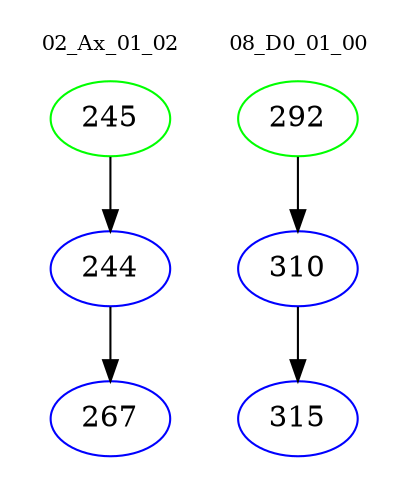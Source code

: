 digraph{
subgraph cluster_0 {
color = white
label = "02_Ax_01_02";
fontsize=10;
T0_245 [label="245", color="green"]
T0_245 -> T0_244 [color="black"]
T0_244 [label="244", color="blue"]
T0_244 -> T0_267 [color="black"]
T0_267 [label="267", color="blue"]
}
subgraph cluster_1 {
color = white
label = "08_D0_01_00";
fontsize=10;
T1_292 [label="292", color="green"]
T1_292 -> T1_310 [color="black"]
T1_310 [label="310", color="blue"]
T1_310 -> T1_315 [color="black"]
T1_315 [label="315", color="blue"]
}
}
